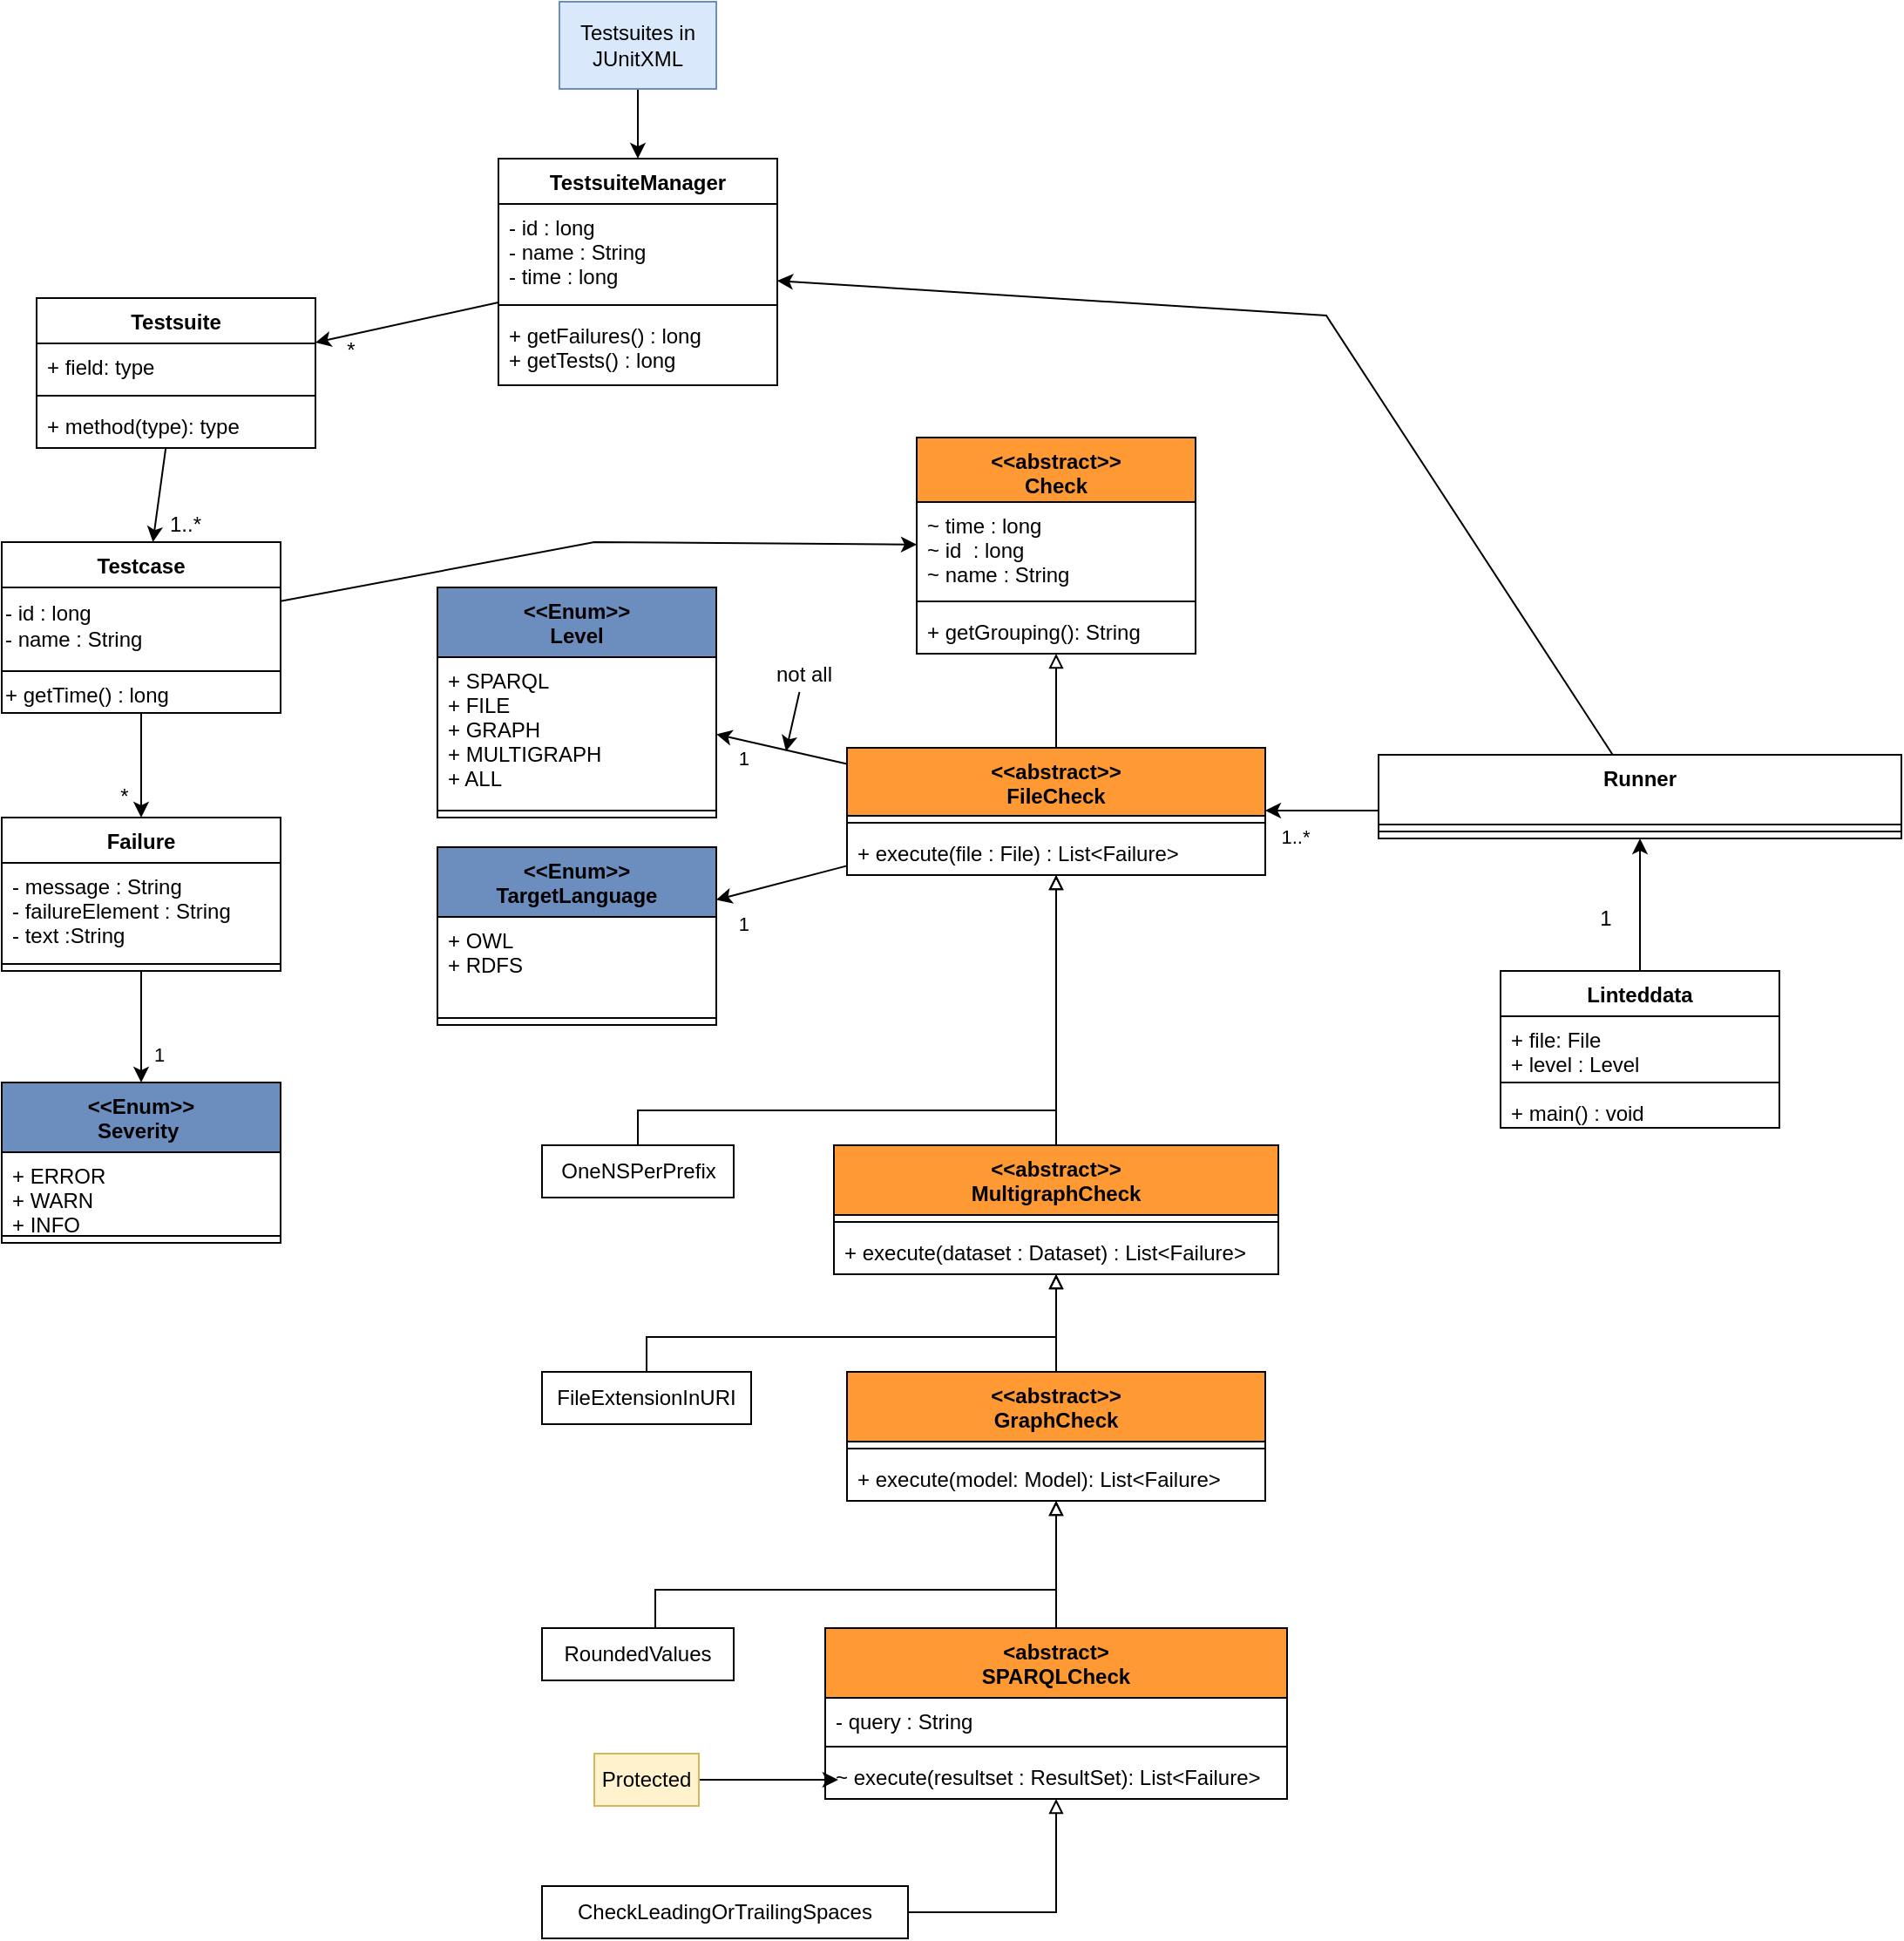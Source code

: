 <mxfile version="18.0.4" type="device"><diagram id="C5RBs43oDa-KdzZeNtuy" name="Page-1"><mxGraphModel dx="1422" dy="1692" grid="1" gridSize="10" guides="1" tooltips="1" connect="1" arrows="1" fold="1" page="1" pageScale="1" pageWidth="1169" pageHeight="827" math="0" shadow="0"><root><mxCell id="WIyWlLk6GJQsqaUBKTNV-0"/><mxCell id="WIyWlLk6GJQsqaUBKTNV-1" parent="WIyWlLk6GJQsqaUBKTNV-0"/><mxCell id="ny9yQWH-BFHRRnJTgu3D-0" value="&lt;&lt;Enum&gt;&gt;&#10;Level" style="swimlane;fontStyle=1;align=center;verticalAlign=top;childLayout=stackLayout;horizontal=1;startSize=40;horizontalStack=0;resizeParent=1;resizeParentMax=0;resizeLast=0;collapsible=1;marginBottom=0;fillColor=#6C8EBF;strokeColor=#000000;" parent="WIyWlLk6GJQsqaUBKTNV-1" vertex="1"><mxGeometry x="290" y="26" width="160" height="132" as="geometry"/></mxCell><mxCell id="ny9yQWH-BFHRRnJTgu3D-1" value="+ SPARQL&#10;+ FILE&#10;+ GRAPH&#10;+ MULTIGRAPH&#10;+ ALL" style="text;strokeColor=none;fillColor=none;align=left;verticalAlign=top;spacingLeft=4;spacingRight=4;overflow=hidden;rotatable=0;points=[[0,0.5],[1,0.5]];portConstraint=eastwest;" parent="ny9yQWH-BFHRRnJTgu3D-0" vertex="1"><mxGeometry y="40" width="160" height="84" as="geometry"/></mxCell><mxCell id="ny9yQWH-BFHRRnJTgu3D-2" value="" style="line;strokeWidth=1;fillColor=none;align=left;verticalAlign=middle;spacingTop=-1;spacingLeft=3;spacingRight=3;rotatable=0;labelPosition=right;points=[];portConstraint=eastwest;" parent="ny9yQWH-BFHRRnJTgu3D-0" vertex="1"><mxGeometry y="124" width="160" height="8" as="geometry"/></mxCell><mxCell id="ny9yQWH-BFHRRnJTgu3D-13" value="&lt;&lt;Enum&gt;&gt;&#10;TargetLanguage" style="swimlane;fontStyle=1;align=center;verticalAlign=top;childLayout=stackLayout;horizontal=1;startSize=40;horizontalStack=0;resizeParent=1;resizeParentMax=0;resizeLast=0;collapsible=1;marginBottom=0;fillColor=#6C8EBF;strokeColor=#000000;" parent="WIyWlLk6GJQsqaUBKTNV-1" vertex="1"><mxGeometry x="290" y="175" width="160" height="102" as="geometry"/></mxCell><mxCell id="ny9yQWH-BFHRRnJTgu3D-14" value="+ OWL&#10;+ RDFS" style="text;strokeColor=none;fillColor=none;align=left;verticalAlign=top;spacingLeft=4;spacingRight=4;overflow=hidden;rotatable=0;points=[[0,0.5],[1,0.5]];portConstraint=eastwest;" parent="ny9yQWH-BFHRRnJTgu3D-13" vertex="1"><mxGeometry y="40" width="160" height="54" as="geometry"/></mxCell><mxCell id="ny9yQWH-BFHRRnJTgu3D-15" value="" style="line;strokeWidth=1;fillColor=none;align=left;verticalAlign=middle;spacingTop=-1;spacingLeft=3;spacingRight=3;rotatable=0;labelPosition=right;points=[];portConstraint=eastwest;" parent="ny9yQWH-BFHRRnJTgu3D-13" vertex="1"><mxGeometry y="94" width="160" height="8" as="geometry"/></mxCell><mxCell id="ny9yQWH-BFHRRnJTgu3D-20" value="" style="endArrow=classic;html=1;rounded=0;endFill=1;" parent="WIyWlLk6GJQsqaUBKTNV-1" source="ny9yQWH-BFHRRnJTgu3D-37" target="ny9yQWH-BFHRRnJTgu3D-13" edge="1"><mxGeometry relative="1" as="geometry"><mxPoint x="565" y="172.818" as="sourcePoint"/><mxPoint x="690" y="156" as="targetPoint"/></mxGeometry></mxCell><mxCell id="ny9yQWH-BFHRRnJTgu3D-22" value="1" style="edgeLabel;resizable=0;html=1;align=right;verticalAlign=bottom;" parent="ny9yQWH-BFHRRnJTgu3D-20" connectable="0" vertex="1"><mxGeometry x="1" relative="1" as="geometry"><mxPoint x="20" y="22" as="offset"/></mxGeometry></mxCell><mxCell id="ny9yQWH-BFHRRnJTgu3D-23" value="" style="endArrow=classic;html=1;rounded=0;endFill=1;" parent="WIyWlLk6GJQsqaUBKTNV-1" source="ny9yQWH-BFHRRnJTgu3D-37" target="ny9yQWH-BFHRRnJTgu3D-0" edge="1"><mxGeometry relative="1" as="geometry"><mxPoint x="520" y="140" as="sourcePoint"/><mxPoint x="668.584" y="144" as="targetPoint"/></mxGeometry></mxCell><mxCell id="ny9yQWH-BFHRRnJTgu3D-24" value="1" style="edgeLabel;resizable=0;html=1;align=right;verticalAlign=bottom;" parent="ny9yQWH-BFHRRnJTgu3D-23" connectable="0" vertex="1"><mxGeometry x="1" relative="1" as="geometry"><mxPoint x="20" y="22" as="offset"/></mxGeometry></mxCell><mxCell id="4Sx_qgZTZL8hWiBCDWeR-4" style="edgeStyle=orthogonalEdgeStyle;rounded=0;orthogonalLoop=1;jettySize=auto;html=1;endArrow=block;endFill=0;" parent="WIyWlLk6GJQsqaUBKTNV-1" source="ny9yQWH-BFHRRnJTgu3D-37" target="4Sx_qgZTZL8hWiBCDWeR-0" edge="1"><mxGeometry relative="1" as="geometry"/></mxCell><mxCell id="ny9yQWH-BFHRRnJTgu3D-37" value="&lt;&lt;abstract&gt;&gt;&#10;FileCheck" style="swimlane;fontStyle=1;align=center;verticalAlign=top;childLayout=stackLayout;horizontal=1;startSize=39;horizontalStack=0;resizeParent=1;resizeParentMax=0;resizeLast=0;collapsible=1;marginBottom=0;fillColor=#FF9933;" parent="WIyWlLk6GJQsqaUBKTNV-1" vertex="1"><mxGeometry x="525" y="118" width="240" height="73" as="geometry"/></mxCell><mxCell id="ny9yQWH-BFHRRnJTgu3D-39" value="" style="line;strokeWidth=1;fillColor=none;align=left;verticalAlign=middle;spacingTop=-1;spacingLeft=3;spacingRight=3;rotatable=0;labelPosition=right;points=[];portConstraint=eastwest;" parent="ny9yQWH-BFHRRnJTgu3D-37" vertex="1"><mxGeometry y="39" width="240" height="8" as="geometry"/></mxCell><mxCell id="ny9yQWH-BFHRRnJTgu3D-40" value="+ execute(file : File) : List&lt;Failure&gt;" style="text;strokeColor=none;fillColor=none;align=left;verticalAlign=top;spacingLeft=4;spacingRight=4;overflow=hidden;rotatable=0;points=[[0,0.5],[1,0.5]];portConstraint=eastwest;" parent="ny9yQWH-BFHRRnJTgu3D-37" vertex="1"><mxGeometry y="47" width="240" height="26" as="geometry"/></mxCell><mxCell id="ny9yQWH-BFHRRnJTgu3D-45" style="rounded=0;orthogonalLoop=1;jettySize=auto;html=1;endArrow=block;endFill=0;edgeStyle=orthogonalEdgeStyle;" parent="WIyWlLk6GJQsqaUBKTNV-1" source="ny9yQWH-BFHRRnJTgu3D-44" target="ny9yQWH-BFHRRnJTgu3D-37" edge="1"><mxGeometry relative="1" as="geometry"><Array as="points"><mxPoint x="405" y="326"/><mxPoint x="645" y="326"/></Array></mxGeometry></mxCell><mxCell id="ny9yQWH-BFHRRnJTgu3D-44" value="OneNSPerPrefix" style="html=1;" parent="WIyWlLk6GJQsqaUBKTNV-1" vertex="1"><mxGeometry x="350" y="346" width="110" height="30" as="geometry"/></mxCell><mxCell id="x90eJZS-UCTZjHxJV43l-7" style="rounded=0;orthogonalLoop=1;jettySize=auto;html=1;endArrow=block;endFill=0;edgeStyle=orthogonalEdgeStyle;" parent="WIyWlLk6GJQsqaUBKTNV-1" source="ny9yQWH-BFHRRnJTgu3D-46" target="ny9yQWH-BFHRRnJTgu3D-85" edge="1"><mxGeometry relative="1" as="geometry"><Array as="points"><mxPoint x="645" y="631"/><mxPoint x="645" y="631"/></Array></mxGeometry></mxCell><mxCell id="ny9yQWH-BFHRRnJTgu3D-46" value="&lt;abstract&gt;&#10;SPARQLCheck" style="swimlane;fontStyle=1;align=center;verticalAlign=top;childLayout=stackLayout;horizontal=1;startSize=40;horizontalStack=0;resizeParent=1;resizeParentMax=0;resizeLast=0;collapsible=1;marginBottom=0;fillColor=#FF9933;" parent="WIyWlLk6GJQsqaUBKTNV-1" vertex="1"><mxGeometry x="512.5" y="623" width="265" height="98" as="geometry"/></mxCell><mxCell id="ny9yQWH-BFHRRnJTgu3D-47" value="- query : String" style="text;strokeColor=none;fillColor=none;align=left;verticalAlign=top;spacingLeft=4;spacingRight=4;overflow=hidden;rotatable=0;points=[[0,0.5],[1,0.5]];portConstraint=eastwest;" parent="ny9yQWH-BFHRRnJTgu3D-46" vertex="1"><mxGeometry y="40" width="265" height="24" as="geometry"/></mxCell><mxCell id="ny9yQWH-BFHRRnJTgu3D-48" value="" style="line;strokeWidth=1;fillColor=none;align=left;verticalAlign=middle;spacingTop=-1;spacingLeft=3;spacingRight=3;rotatable=0;labelPosition=right;points=[];portConstraint=eastwest;" parent="ny9yQWH-BFHRRnJTgu3D-46" vertex="1"><mxGeometry y="64" width="265" height="8" as="geometry"/></mxCell><mxCell id="ny9yQWH-BFHRRnJTgu3D-49" value="~ execute(resultset : ResultSet): List&lt;Failure&gt;" style="text;strokeColor=none;fillColor=none;align=left;verticalAlign=top;spacingLeft=4;spacingRight=4;overflow=hidden;rotatable=0;points=[[0,0.5],[1,0.5]];portConstraint=eastwest;" parent="ny9yQWH-BFHRRnJTgu3D-46" vertex="1"><mxGeometry y="72" width="265" height="26" as="geometry"/></mxCell><mxCell id="ny9yQWH-BFHRRnJTgu3D-76" style="edgeStyle=orthogonalEdgeStyle;rounded=0;orthogonalLoop=1;jettySize=auto;html=1;startArrow=none;startFill=0;endArrow=block;endFill=0;" parent="WIyWlLk6GJQsqaUBKTNV-1" source="ny9yQWH-BFHRRnJTgu3D-72" target="ny9yQWH-BFHRRnJTgu3D-37" edge="1"><mxGeometry relative="1" as="geometry"><Array as="points"><mxPoint x="645" y="326"/><mxPoint x="645" y="326"/></Array></mxGeometry></mxCell><mxCell id="ny9yQWH-BFHRRnJTgu3D-72" value="&lt;&lt;abstract&gt;&gt;&#10;MultigraphCheck" style="swimlane;fontStyle=1;align=center;verticalAlign=top;childLayout=stackLayout;horizontal=1;startSize=40;horizontalStack=0;resizeParent=1;resizeParentMax=0;resizeLast=0;collapsible=1;marginBottom=0;fillColor=#FF9933;" parent="WIyWlLk6GJQsqaUBKTNV-1" vertex="1"><mxGeometry x="517.5" y="346" width="255" height="74" as="geometry"/></mxCell><mxCell id="ny9yQWH-BFHRRnJTgu3D-74" value="" style="line;strokeWidth=1;fillColor=none;align=left;verticalAlign=middle;spacingTop=-1;spacingLeft=3;spacingRight=3;rotatable=0;labelPosition=right;points=[];portConstraint=eastwest;" parent="ny9yQWH-BFHRRnJTgu3D-72" vertex="1"><mxGeometry y="40" width="255" height="8" as="geometry"/></mxCell><mxCell id="ny9yQWH-BFHRRnJTgu3D-75" value="+ execute(dataset : Dataset) : List&lt;Failure&gt;" style="text;strokeColor=none;fillColor=none;align=left;verticalAlign=top;spacingLeft=4;spacingRight=4;overflow=hidden;rotatable=0;points=[[0,0.5],[1,0.5]];portConstraint=eastwest;" parent="ny9yQWH-BFHRRnJTgu3D-72" vertex="1"><mxGeometry y="48" width="255" height="26" as="geometry"/></mxCell><mxCell id="ny9yQWH-BFHRRnJTgu3D-80" style="edgeStyle=orthogonalEdgeStyle;rounded=0;orthogonalLoop=1;jettySize=auto;html=1;startArrow=none;startFill=0;endArrow=block;endFill=0;" parent="WIyWlLk6GJQsqaUBKTNV-1" source="ny9yQWH-BFHRRnJTgu3D-79" target="ny9yQWH-BFHRRnJTgu3D-75" edge="1"><mxGeometry relative="1" as="geometry"><Array as="points"><mxPoint x="410" y="456"/><mxPoint x="645" y="456"/></Array></mxGeometry></mxCell><mxCell id="ny9yQWH-BFHRRnJTgu3D-79" value="FileExtensionInURI" style="whiteSpace=wrap;html=1;" parent="WIyWlLk6GJQsqaUBKTNV-1" vertex="1"><mxGeometry x="350" y="476" width="120" height="30" as="geometry"/></mxCell><mxCell id="ny9yQWH-BFHRRnJTgu3D-82" style="edgeStyle=none;rounded=0;orthogonalLoop=1;jettySize=auto;html=1;startArrow=none;startFill=0;endArrow=classic;endFill=1;" parent="WIyWlLk6GJQsqaUBKTNV-1" source="ny9yQWH-BFHRRnJTgu3D-81" edge="1"><mxGeometry relative="1" as="geometry"><mxPoint x="490" y="120" as="targetPoint"/></mxGeometry></mxCell><mxCell id="ny9yQWH-BFHRRnJTgu3D-81" value="not all" style="text;html=1;align=center;verticalAlign=middle;resizable=0;points=[];autosize=1;strokeColor=none;fillColor=none;" parent="WIyWlLk6GJQsqaUBKTNV-1" vertex="1"><mxGeometry x="475" y="66" width="50" height="20" as="geometry"/></mxCell><mxCell id="ny9yQWH-BFHRRnJTgu3D-89" style="edgeStyle=orthogonalEdgeStyle;rounded=0;orthogonalLoop=1;jettySize=auto;html=1;startArrow=none;startFill=0;endArrow=block;endFill=0;" parent="WIyWlLk6GJQsqaUBKTNV-1" source="ny9yQWH-BFHRRnJTgu3D-85" target="ny9yQWH-BFHRRnJTgu3D-72" edge="1"><mxGeometry relative="1" as="geometry"><mxPoint x="580" y="466" as="targetPoint"/><Array as="points"><mxPoint x="735" y="516"/><mxPoint x="650" y="516"/></Array></mxGeometry></mxCell><mxCell id="ny9yQWH-BFHRRnJTgu3D-85" value="&lt;&lt;abstract&gt;&gt;&#10;GraphCheck" style="swimlane;fontStyle=1;align=center;verticalAlign=top;childLayout=stackLayout;horizontal=1;startSize=40;horizontalStack=0;resizeParent=1;resizeParentMax=0;resizeLast=0;collapsible=1;marginBottom=0;fillColor=#FF9933;" parent="WIyWlLk6GJQsqaUBKTNV-1" vertex="1"><mxGeometry x="525" y="476" width="240" height="74" as="geometry"/></mxCell><mxCell id="ny9yQWH-BFHRRnJTgu3D-87" value="" style="line;strokeWidth=1;fillColor=none;align=left;verticalAlign=middle;spacingTop=-1;spacingLeft=3;spacingRight=3;rotatable=0;labelPosition=right;points=[];portConstraint=eastwest;" parent="ny9yQWH-BFHRRnJTgu3D-85" vertex="1"><mxGeometry y="40" width="240" height="8" as="geometry"/></mxCell><mxCell id="ny9yQWH-BFHRRnJTgu3D-88" value="+ execute(model: Model): List&lt;Failure&gt;" style="text;strokeColor=none;fillColor=none;align=left;verticalAlign=top;spacingLeft=4;spacingRight=4;overflow=hidden;rotatable=0;points=[[0,0.5],[1,0.5]];portConstraint=eastwest;" parent="ny9yQWH-BFHRRnJTgu3D-85" vertex="1"><mxGeometry y="48" width="240" height="26" as="geometry"/></mxCell><mxCell id="ny9yQWH-BFHRRnJTgu3D-111" style="edgeStyle=orthogonalEdgeStyle;rounded=0;orthogonalLoop=1;jettySize=auto;html=1;startArrow=none;startFill=0;endArrow=block;endFill=0;" parent="WIyWlLk6GJQsqaUBKTNV-1" source="ny9yQWH-BFHRRnJTgu3D-110" target="ny9yQWH-BFHRRnJTgu3D-85" edge="1"><mxGeometry relative="1" as="geometry"><Array as="points"><mxPoint x="415" y="601"/><mxPoint x="645" y="601"/></Array></mxGeometry></mxCell><mxCell id="ny9yQWH-BFHRRnJTgu3D-110" value="RoundedValues" style="whiteSpace=wrap;html=1;" parent="WIyWlLk6GJQsqaUBKTNV-1" vertex="1"><mxGeometry x="350" y="623" width="110" height="30" as="geometry"/></mxCell><mxCell id="ny9yQWH-BFHRRnJTgu3D-135" style="edgeStyle=none;rounded=0;orthogonalLoop=1;jettySize=auto;html=1;startArrow=none;startFill=0;endArrow=classic;endFill=1;fillColor=#e1d5e7;strokeColor=#000000;" parent="WIyWlLk6GJQsqaUBKTNV-1" source="ny9yQWH-BFHRRnJTgu3D-112" target="ny9yQWH-BFHRRnJTgu3D-127" edge="1"><mxGeometry relative="1" as="geometry"/></mxCell><mxCell id="ny9yQWH-BFHRRnJTgu3D-112" value="Linteddata" style="swimlane;fontStyle=1;align=center;verticalAlign=top;childLayout=stackLayout;horizontal=1;startSize=26;horizontalStack=0;resizeParent=1;resizeParentMax=0;resizeLast=0;collapsible=1;marginBottom=0;" parent="WIyWlLk6GJQsqaUBKTNV-1" vertex="1"><mxGeometry x="900" y="246" width="160" height="90" as="geometry"/></mxCell><mxCell id="ny9yQWH-BFHRRnJTgu3D-113" value="+ file: File&#10;+ level : Level" style="text;strokeColor=none;fillColor=none;align=left;verticalAlign=top;spacingLeft=4;spacingRight=4;overflow=hidden;rotatable=0;points=[[0,0.5],[1,0.5]];portConstraint=eastwest;" parent="ny9yQWH-BFHRRnJTgu3D-112" vertex="1"><mxGeometry y="26" width="160" height="34" as="geometry"/></mxCell><mxCell id="ny9yQWH-BFHRRnJTgu3D-114" value="" style="line;strokeWidth=1;fillColor=none;align=left;verticalAlign=middle;spacingTop=-1;spacingLeft=3;spacingRight=3;rotatable=0;labelPosition=right;points=[];portConstraint=eastwest;" parent="ny9yQWH-BFHRRnJTgu3D-112" vertex="1"><mxGeometry y="60" width="160" height="8" as="geometry"/></mxCell><mxCell id="ny9yQWH-BFHRRnJTgu3D-115" value="+ main() : void" style="text;strokeColor=none;fillColor=none;align=left;verticalAlign=top;spacingLeft=4;spacingRight=4;overflow=hidden;rotatable=0;points=[[0,0.5],[1,0.5]];portConstraint=eastwest;" parent="ny9yQWH-BFHRRnJTgu3D-112" vertex="1"><mxGeometry y="68" width="160" height="22" as="geometry"/></mxCell><mxCell id="x90eJZS-UCTZjHxJV43l-8" value="1..*" style="edgeStyle=orthogonalEdgeStyle;rounded=0;orthogonalLoop=1;jettySize=auto;html=1;endArrow=classic;endFill=1;strokeColor=#000000;" parent="WIyWlLk6GJQsqaUBKTNV-1" source="ny9yQWH-BFHRRnJTgu3D-127" target="ny9yQWH-BFHRRnJTgu3D-37" edge="1"><mxGeometry x="0.474" y="15" relative="1" as="geometry"><mxPoint as="offset"/><mxPoint x="1060.0" y="221.059" as="sourcePoint"/><mxPoint x="725" y="151" as="targetPoint"/><Array as="points"><mxPoint x="820" y="154"/><mxPoint x="820" y="154"/></Array></mxGeometry></mxCell><mxCell id="08_0j5BL4YiEf6z4WzAp-28" style="edgeStyle=none;rounded=0;orthogonalLoop=1;jettySize=auto;html=1;startArrow=none;startFill=0;" parent="WIyWlLk6GJQsqaUBKTNV-1" source="ny9yQWH-BFHRRnJTgu3D-127" target="08_0j5BL4YiEf6z4WzAp-23" edge="1"><mxGeometry relative="1" as="geometry"><Array as="points"><mxPoint x="800" y="-130"/></Array></mxGeometry></mxCell><mxCell id="ny9yQWH-BFHRRnJTgu3D-127" value="Runner" style="swimlane;fontStyle=1;align=center;verticalAlign=top;childLayout=stackLayout;horizontal=1;startSize=40;horizontalStack=0;resizeParent=1;resizeParentMax=0;resizeLast=0;collapsible=1;marginBottom=0;" parent="WIyWlLk6GJQsqaUBKTNV-1" vertex="1"><mxGeometry x="830" y="122" width="300" height="48" as="geometry"/></mxCell><mxCell id="ny9yQWH-BFHRRnJTgu3D-129" value="" style="line;strokeWidth=1;fillColor=none;align=left;verticalAlign=middle;spacingTop=-1;spacingLeft=3;spacingRight=3;rotatable=0;labelPosition=right;points=[];portConstraint=eastwest;" parent="ny9yQWH-BFHRRnJTgu3D-127" vertex="1"><mxGeometry y="40" width="300" height="8" as="geometry"/></mxCell><mxCell id="ny9yQWH-BFHRRnJTgu3D-137" value="1" style="text;html=1;align=center;verticalAlign=middle;resizable=0;points=[];autosize=1;strokeColor=none;fillColor=none;" parent="WIyWlLk6GJQsqaUBKTNV-1" vertex="1"><mxGeometry x="950" y="206" width="20" height="20" as="geometry"/></mxCell><mxCell id="4Sx_qgZTZL8hWiBCDWeR-5" style="rounded=0;orthogonalLoop=1;jettySize=auto;html=1;endArrow=classic;endFill=1;" parent="WIyWlLk6GJQsqaUBKTNV-1" source="x90eJZS-UCTZjHxJV43l-13" target="4Sx_qgZTZL8hWiBCDWeR-0" edge="1"><mxGeometry relative="1" as="geometry"><Array as="points"><mxPoint x="380"/></Array></mxGeometry></mxCell><mxCell id="x90eJZS-UCTZjHxJV43l-13" value="Testcase" style="swimlane;fontStyle=1;align=center;verticalAlign=top;childLayout=stackLayout;horizontal=1;startSize=26;horizontalStack=0;resizeParent=1;resizeParentMax=0;resizeLast=0;collapsible=1;marginBottom=0;" parent="WIyWlLk6GJQsqaUBKTNV-1" vertex="1"><mxGeometry x="40" width="160" height="98" as="geometry"/></mxCell><mxCell id="ijsufyMst3_-BkgYZvgm-7" value="- id : long&lt;br&gt;- name : String" style="text;html=1;strokeColor=none;fillColor=none;align=left;verticalAlign=middle;whiteSpace=wrap;rounded=0;" parent="x90eJZS-UCTZjHxJV43l-13" vertex="1"><mxGeometry y="26" width="160" height="44" as="geometry"/></mxCell><mxCell id="x90eJZS-UCTZjHxJV43l-15" value="" style="line;strokeWidth=1;fillColor=none;align=left;verticalAlign=middle;spacingTop=-1;spacingLeft=3;spacingRight=3;rotatable=0;labelPosition=right;points=[];portConstraint=eastwest;" parent="x90eJZS-UCTZjHxJV43l-13" vertex="1"><mxGeometry y="70" width="160" height="8" as="geometry"/></mxCell><mxCell id="eCQyoycFJCvlhjO1GKz9-4" value="+ getTime() : long" style="text;html=1;align=left;verticalAlign=middle;resizable=0;points=[];autosize=1;strokeColor=none;fillColor=none;" parent="x90eJZS-UCTZjHxJV43l-13" vertex="1"><mxGeometry y="78" width="160" height="20" as="geometry"/></mxCell><mxCell id="flNxUy3DSEh1SCz_9QNO-9" value="1" style="edgeStyle=orthogonalEdgeStyle;rounded=0;orthogonalLoop=1;jettySize=auto;html=1;" parent="WIyWlLk6GJQsqaUBKTNV-1" source="flNxUy3DSEh1SCz_9QNO-0" target="flNxUy3DSEh1SCz_9QNO-5" edge="1"><mxGeometry x="0.488" y="10" relative="1" as="geometry"><mxPoint as="offset"/></mxGeometry></mxCell><mxCell id="flNxUy3DSEh1SCz_9QNO-0" value="Failure" style="swimlane;fontStyle=1;align=center;verticalAlign=top;childLayout=stackLayout;horizontal=1;startSize=26;horizontalStack=0;resizeParent=1;resizeParentMax=0;resizeLast=0;collapsible=1;marginBottom=0;" parent="WIyWlLk6GJQsqaUBKTNV-1" vertex="1"><mxGeometry x="40" y="158" width="160" height="88" as="geometry"/></mxCell><mxCell id="flNxUy3DSEh1SCz_9QNO-1" value="- message : String&#10;- failureElement : String&#10;- text :String" style="text;strokeColor=none;fillColor=none;align=left;verticalAlign=top;spacingLeft=4;spacingRight=4;overflow=hidden;rotatable=0;points=[[0,0.5],[1,0.5]];portConstraint=eastwest;" parent="flNxUy3DSEh1SCz_9QNO-0" vertex="1"><mxGeometry y="26" width="160" height="54" as="geometry"/></mxCell><mxCell id="flNxUy3DSEh1SCz_9QNO-2" value="" style="line;strokeWidth=1;fillColor=none;align=left;verticalAlign=middle;spacingTop=-1;spacingLeft=3;spacingRight=3;rotatable=0;labelPosition=right;points=[];portConstraint=eastwest;" parent="flNxUy3DSEh1SCz_9QNO-0" vertex="1"><mxGeometry y="80" width="160" height="8" as="geometry"/></mxCell><mxCell id="flNxUy3DSEh1SCz_9QNO-5" value="&lt;&lt;Enum&gt;&gt;&#10;Severity " style="swimlane;fontStyle=1;align=center;verticalAlign=top;childLayout=stackLayout;horizontal=1;startSize=40;horizontalStack=0;resizeParent=1;resizeParentMax=0;resizeLast=0;collapsible=1;marginBottom=0;fillColor=#6C8EBF;strokeColor=#000000;" parent="WIyWlLk6GJQsqaUBKTNV-1" vertex="1"><mxGeometry x="40" y="310" width="160" height="92" as="geometry"/></mxCell><mxCell id="flNxUy3DSEh1SCz_9QNO-6" value="+ ERROR&#10;+ WARN&#10;+ INFO" style="text;strokeColor=none;fillColor=none;align=left;verticalAlign=top;spacingLeft=4;spacingRight=4;overflow=hidden;rotatable=0;points=[[0,0.5],[1,0.5]];portConstraint=eastwest;" parent="flNxUy3DSEh1SCz_9QNO-5" vertex="1"><mxGeometry y="40" width="160" height="44" as="geometry"/></mxCell><mxCell id="flNxUy3DSEh1SCz_9QNO-7" value="" style="line;strokeWidth=1;fillColor=none;align=left;verticalAlign=middle;spacingTop=-1;spacingLeft=3;spacingRight=3;rotatable=0;labelPosition=right;points=[];portConstraint=eastwest;" parent="flNxUy3DSEh1SCz_9QNO-5" vertex="1"><mxGeometry y="84" width="160" height="8" as="geometry"/></mxCell><mxCell id="flNxUy3DSEh1SCz_9QNO-11" style="edgeStyle=orthogonalEdgeStyle;rounded=0;orthogonalLoop=1;jettySize=auto;html=1;endArrow=block;endFill=0;" parent="WIyWlLk6GJQsqaUBKTNV-1" source="flNxUy3DSEh1SCz_9QNO-10" target="ny9yQWH-BFHRRnJTgu3D-49" edge="1"><mxGeometry relative="1" as="geometry"><Array as="points"><mxPoint x="645" y="786"/></Array></mxGeometry></mxCell><mxCell id="flNxUy3DSEh1SCz_9QNO-10" value="CheckLeadingOrTrailingSpaces" style="whiteSpace=wrap;html=1;" parent="WIyWlLk6GJQsqaUBKTNV-1" vertex="1"><mxGeometry x="350" y="771" width="210" height="30" as="geometry"/></mxCell><mxCell id="flNxUy3DSEh1SCz_9QNO-17" style="edgeStyle=orthogonalEdgeStyle;rounded=0;orthogonalLoop=1;jettySize=auto;html=1;endArrow=block;endFill=0;" parent="WIyWlLk6GJQsqaUBKTNV-1" edge="1"><mxGeometry relative="1" as="geometry"><Array as="points"><mxPoint x="975" y="470"/><mxPoint x="975" y="470"/></Array><mxPoint x="975" y="510" as="sourcePoint"/></mxGeometry></mxCell><mxCell id="ijsufyMst3_-BkgYZvgm-9" style="rounded=0;orthogonalLoop=1;jettySize=auto;html=1;entryX=0.028;entryY=0.577;entryDx=0;entryDy=0;entryPerimeter=0;" parent="WIyWlLk6GJQsqaUBKTNV-1" source="ijsufyMst3_-BkgYZvgm-8" target="ny9yQWH-BFHRRnJTgu3D-49" edge="1"><mxGeometry relative="1" as="geometry"/></mxCell><mxCell id="ijsufyMst3_-BkgYZvgm-8" value="Protected" style="text;html=1;strokeColor=#d6b656;fillColor=#fff2cc;align=center;verticalAlign=middle;whiteSpace=wrap;rounded=0;" parent="WIyWlLk6GJQsqaUBKTNV-1" vertex="1"><mxGeometry x="380" y="695" width="60" height="30" as="geometry"/></mxCell><mxCell id="08_0j5BL4YiEf6z4WzAp-14" style="rounded=0;orthogonalLoop=1;jettySize=auto;html=1;startArrow=none;startFill=0;" parent="WIyWlLk6GJQsqaUBKTNV-1" source="08_0j5BL4YiEf6z4WzAp-6" target="x90eJZS-UCTZjHxJV43l-13" edge="1"><mxGeometry relative="1" as="geometry"/></mxCell><mxCell id="08_0j5BL4YiEf6z4WzAp-6" value="Testsuite" style="swimlane;fontStyle=1;align=center;verticalAlign=top;childLayout=stackLayout;horizontal=1;startSize=26;horizontalStack=0;resizeParent=1;resizeParentMax=0;resizeLast=0;collapsible=1;marginBottom=0;" parent="WIyWlLk6GJQsqaUBKTNV-1" vertex="1"><mxGeometry x="60" y="-140" width="160" height="86" as="geometry"/></mxCell><mxCell id="08_0j5BL4YiEf6z4WzAp-7" value="+ field: type" style="text;strokeColor=none;fillColor=none;align=left;verticalAlign=top;spacingLeft=4;spacingRight=4;overflow=hidden;rotatable=0;points=[[0,0.5],[1,0.5]];portConstraint=eastwest;" parent="08_0j5BL4YiEf6z4WzAp-6" vertex="1"><mxGeometry y="26" width="160" height="26" as="geometry"/></mxCell><mxCell id="08_0j5BL4YiEf6z4WzAp-8" value="" style="line;strokeWidth=1;fillColor=none;align=left;verticalAlign=middle;spacingTop=-1;spacingLeft=3;spacingRight=3;rotatable=0;labelPosition=right;points=[];portConstraint=eastwest;" parent="08_0j5BL4YiEf6z4WzAp-6" vertex="1"><mxGeometry y="52" width="160" height="8" as="geometry"/></mxCell><mxCell id="08_0j5BL4YiEf6z4WzAp-9" value="+ method(type): type" style="text;strokeColor=none;fillColor=none;align=left;verticalAlign=top;spacingLeft=4;spacingRight=4;overflow=hidden;rotatable=0;points=[[0,0.5],[1,0.5]];portConstraint=eastwest;" parent="08_0j5BL4YiEf6z4WzAp-6" vertex="1"><mxGeometry y="60" width="160" height="26" as="geometry"/></mxCell><mxCell id="08_0j5BL4YiEf6z4WzAp-13" style="edgeStyle=orthogonalEdgeStyle;rounded=0;orthogonalLoop=1;jettySize=auto;html=1;startArrow=none;startFill=0;" parent="WIyWlLk6GJQsqaUBKTNV-1" source="eCQyoycFJCvlhjO1GKz9-4" target="flNxUy3DSEh1SCz_9QNO-0" edge="1"><mxGeometry relative="1" as="geometry"/></mxCell><mxCell id="08_0j5BL4YiEf6z4WzAp-27" style="edgeStyle=none;rounded=0;orthogonalLoop=1;jettySize=auto;html=1;startArrow=none;startFill=0;" parent="WIyWlLk6GJQsqaUBKTNV-1" source="08_0j5BL4YiEf6z4WzAp-23" target="08_0j5BL4YiEf6z4WzAp-6" edge="1"><mxGeometry relative="1" as="geometry"/></mxCell><mxCell id="08_0j5BL4YiEf6z4WzAp-23" value="TestsuiteManager" style="swimlane;fontStyle=1;align=center;verticalAlign=top;childLayout=stackLayout;horizontal=1;startSize=26;horizontalStack=0;resizeParent=1;resizeParentMax=0;resizeLast=0;collapsible=1;marginBottom=0;" parent="WIyWlLk6GJQsqaUBKTNV-1" vertex="1"><mxGeometry x="325" y="-220" width="160" height="130" as="geometry"/></mxCell><mxCell id="08_0j5BL4YiEf6z4WzAp-24" value="- id : long&#10;- name : String&#10;- time : long" style="text;strokeColor=none;fillColor=none;align=left;verticalAlign=top;spacingLeft=4;spacingRight=4;overflow=hidden;rotatable=0;points=[[0,0.5],[1,0.5]];portConstraint=eastwest;" parent="08_0j5BL4YiEf6z4WzAp-23" vertex="1"><mxGeometry y="26" width="160" height="54" as="geometry"/></mxCell><mxCell id="08_0j5BL4YiEf6z4WzAp-25" value="" style="line;strokeWidth=1;fillColor=none;align=left;verticalAlign=middle;spacingTop=-1;spacingLeft=3;spacingRight=3;rotatable=0;labelPosition=right;points=[];portConstraint=eastwest;" parent="08_0j5BL4YiEf6z4WzAp-23" vertex="1"><mxGeometry y="80" width="160" height="8" as="geometry"/></mxCell><mxCell id="08_0j5BL4YiEf6z4WzAp-26" value="+ getFailures() : long&#10;+ getTests() : long" style="text;strokeColor=none;fillColor=none;align=left;verticalAlign=top;spacingLeft=4;spacingRight=4;overflow=hidden;rotatable=0;points=[[0,0.5],[1,0.5]];portConstraint=eastwest;" parent="08_0j5BL4YiEf6z4WzAp-23" vertex="1"><mxGeometry y="88" width="160" height="42" as="geometry"/></mxCell><mxCell id="vulXRt_xiGz1AMRxC2aU-2" style="edgeStyle=none;rounded=0;orthogonalLoop=1;jettySize=auto;html=1;" parent="WIyWlLk6GJQsqaUBKTNV-1" source="vulXRt_xiGz1AMRxC2aU-1" target="08_0j5BL4YiEf6z4WzAp-23" edge="1"><mxGeometry relative="1" as="geometry"/></mxCell><mxCell id="vulXRt_xiGz1AMRxC2aU-1" value="Testsuites in JUnitXML" style="text;html=1;strokeColor=#6c8ebf;fillColor=#dae8fc;align=center;verticalAlign=middle;whiteSpace=wrap;rounded=0;" parent="WIyWlLk6GJQsqaUBKTNV-1" vertex="1"><mxGeometry x="360" y="-310" width="90" height="50" as="geometry"/></mxCell><mxCell id="vulXRt_xiGz1AMRxC2aU-3" value="*" style="text;html=1;align=center;verticalAlign=middle;resizable=0;points=[];autosize=1;strokeColor=none;fillColor=none;" parent="WIyWlLk6GJQsqaUBKTNV-1" vertex="1"><mxGeometry x="230" y="-120" width="20" height="20" as="geometry"/></mxCell><mxCell id="vulXRt_xiGz1AMRxC2aU-10" value="1..*" style="text;html=1;align=center;verticalAlign=middle;resizable=0;points=[];autosize=1;strokeColor=none;fillColor=none;" parent="WIyWlLk6GJQsqaUBKTNV-1" vertex="1"><mxGeometry x="130" y="-20" width="30" height="20" as="geometry"/></mxCell><mxCell id="vulXRt_xiGz1AMRxC2aU-11" value="*" style="text;html=1;align=center;verticalAlign=middle;resizable=0;points=[];autosize=1;strokeColor=none;fillColor=none;" parent="WIyWlLk6GJQsqaUBKTNV-1" vertex="1"><mxGeometry x="100" y="136" width="20" height="20" as="geometry"/></mxCell><mxCell id="4Sx_qgZTZL8hWiBCDWeR-0" value="&lt;&lt;abstract&gt;&gt;&#10;Check" style="swimlane;fontStyle=1;align=center;verticalAlign=top;childLayout=stackLayout;horizontal=1;startSize=37;horizontalStack=0;resizeParent=1;resizeParentMax=0;resizeLast=0;collapsible=1;marginBottom=0;fillColor=#FF9933;" parent="WIyWlLk6GJQsqaUBKTNV-1" vertex="1"><mxGeometry x="565" y="-60" width="160" height="124" as="geometry"/></mxCell><mxCell id="4Sx_qgZTZL8hWiBCDWeR-1" value="~ time : long&#10;~ id  : long&#10;~ name : String" style="text;strokeColor=none;fillColor=none;align=left;verticalAlign=top;spacingLeft=4;spacingRight=4;overflow=hidden;rotatable=0;points=[[0,0.5],[1,0.5]];portConstraint=eastwest;" parent="4Sx_qgZTZL8hWiBCDWeR-0" vertex="1"><mxGeometry y="37" width="160" height="53" as="geometry"/></mxCell><mxCell id="4Sx_qgZTZL8hWiBCDWeR-2" value="" style="line;strokeWidth=1;fillColor=none;align=left;verticalAlign=middle;spacingTop=-1;spacingLeft=3;spacingRight=3;rotatable=0;labelPosition=right;points=[];portConstraint=eastwest;" parent="4Sx_qgZTZL8hWiBCDWeR-0" vertex="1"><mxGeometry y="90" width="160" height="8" as="geometry"/></mxCell><mxCell id="4Sx_qgZTZL8hWiBCDWeR-3" value="+ getGrouping(): String" style="text;strokeColor=none;fillColor=none;align=left;verticalAlign=top;spacingLeft=4;spacingRight=4;overflow=hidden;rotatable=0;points=[[0,0.5],[1,0.5]];portConstraint=eastwest;" parent="4Sx_qgZTZL8hWiBCDWeR-0" vertex="1"><mxGeometry y="98" width="160" height="26" as="geometry"/></mxCell></root></mxGraphModel></diagram></mxfile>